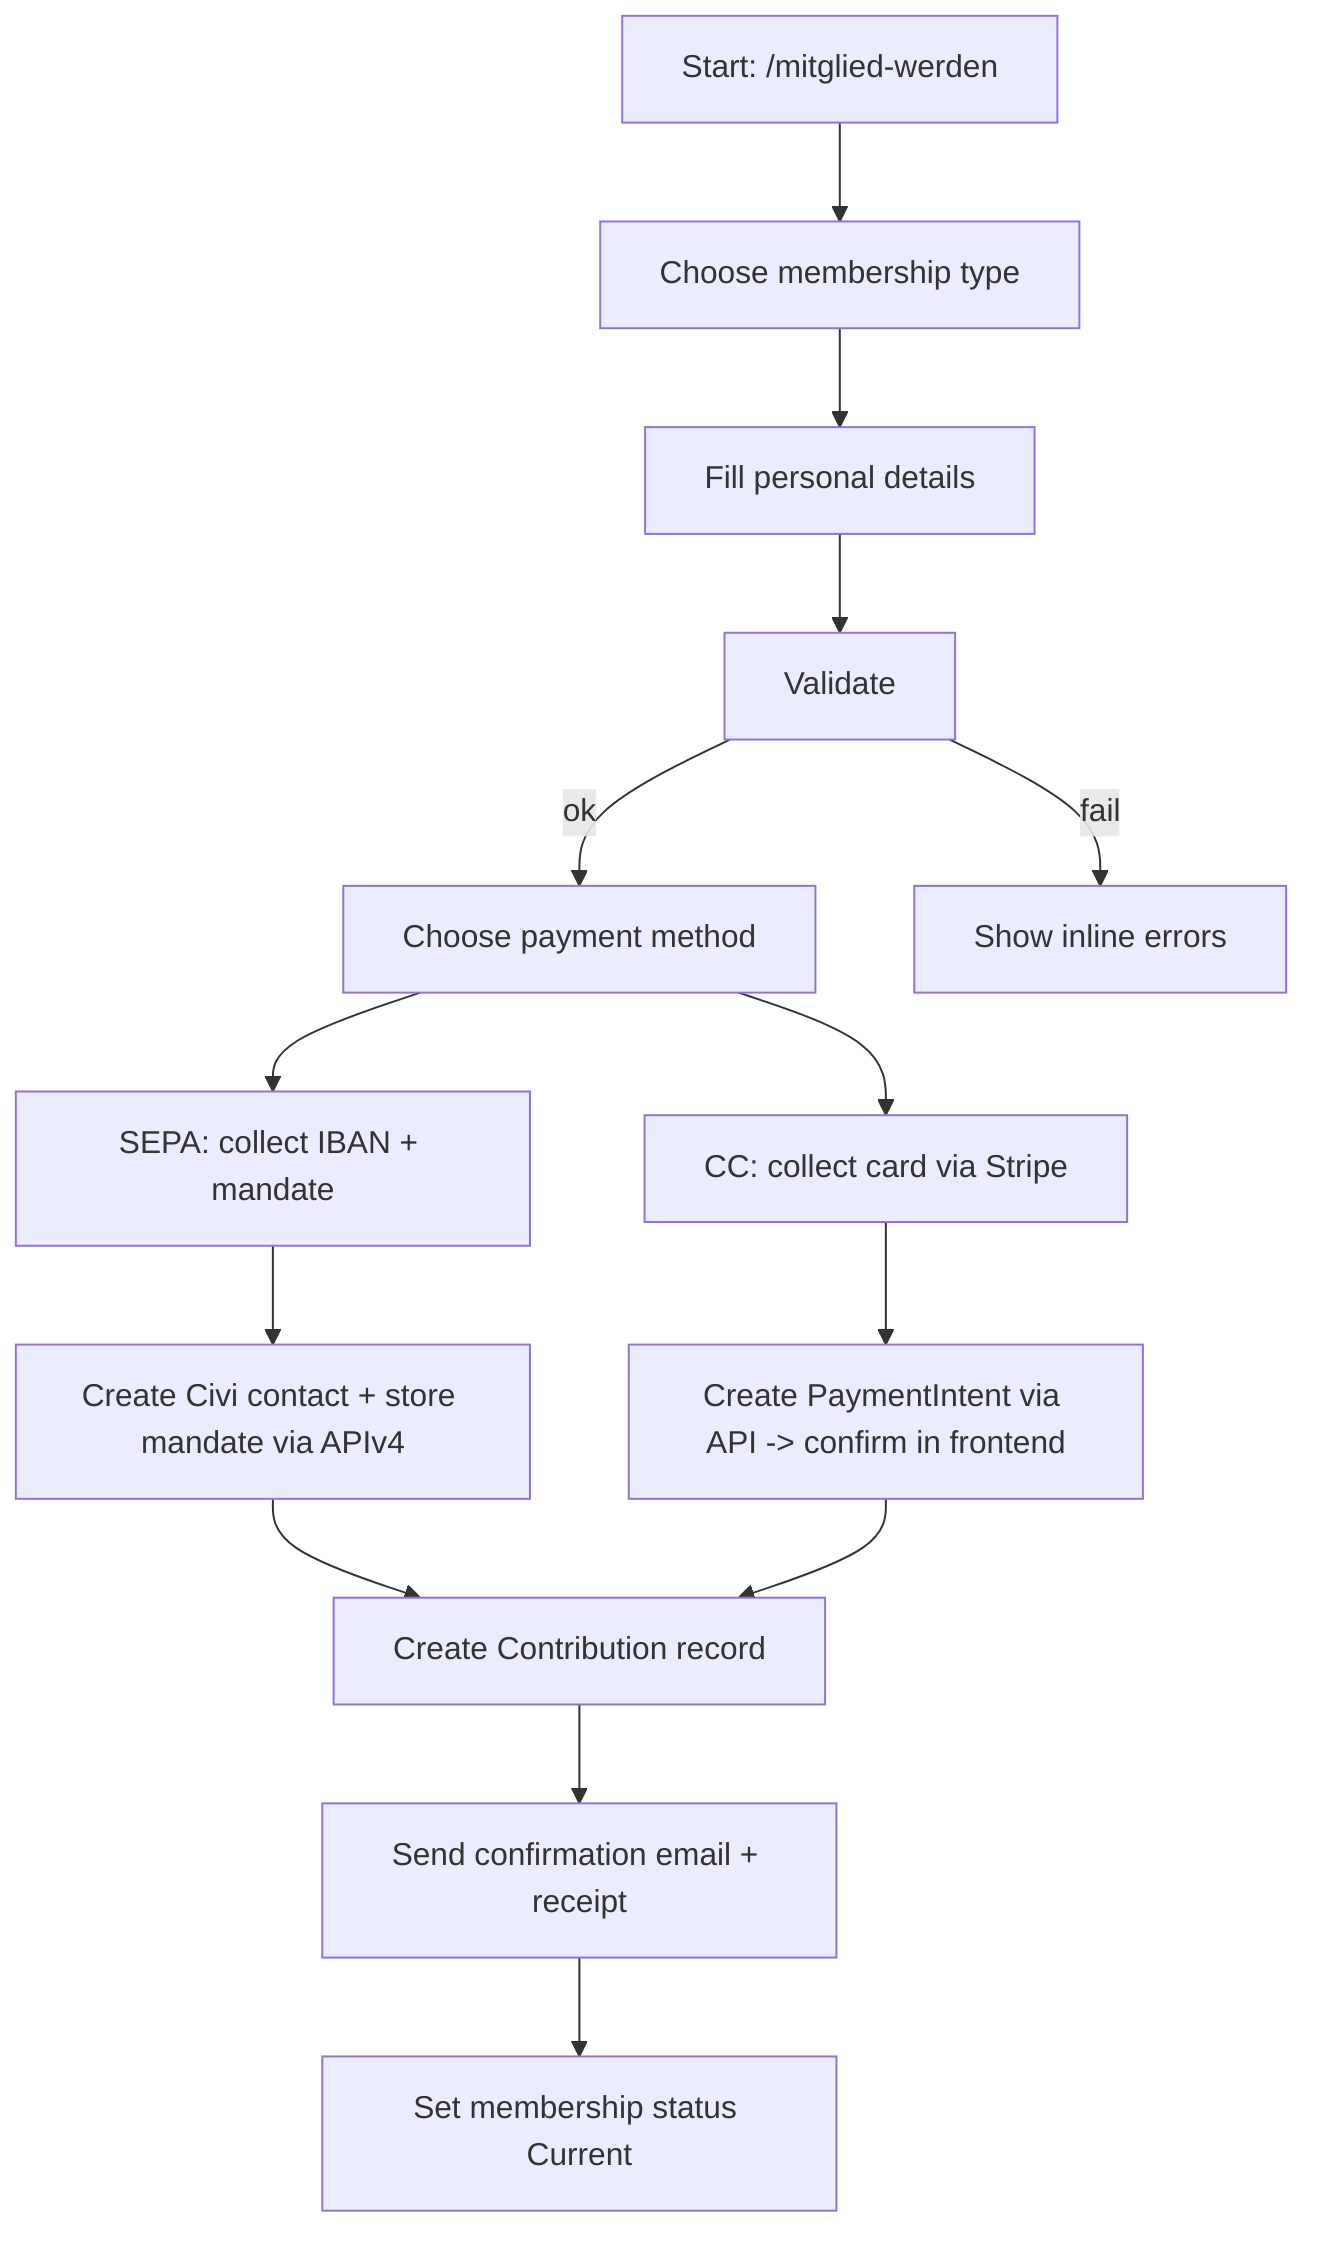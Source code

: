 flowchart TD
  A[Start: /mitglied-werden] --> B[Choose membership type]
  B --> C[Fill personal details]
  C --> D[Validate]
  D -->|ok| E[Choose payment method]
  E --> F1[SEPA: collect IBAN + mandate]
  E --> F2[CC: collect card via Stripe]
  F1 --> G[Create Civi contact + store mandate via APIv4]
  F2 --> H[Create PaymentIntent via API -> confirm in frontend]
  G --> I[Create Contribution record]
  H --> I
  I --> J[Send confirmation email + receipt]
  J --> K[Set membership status Current]
  D -->|fail| L[Show inline errors]